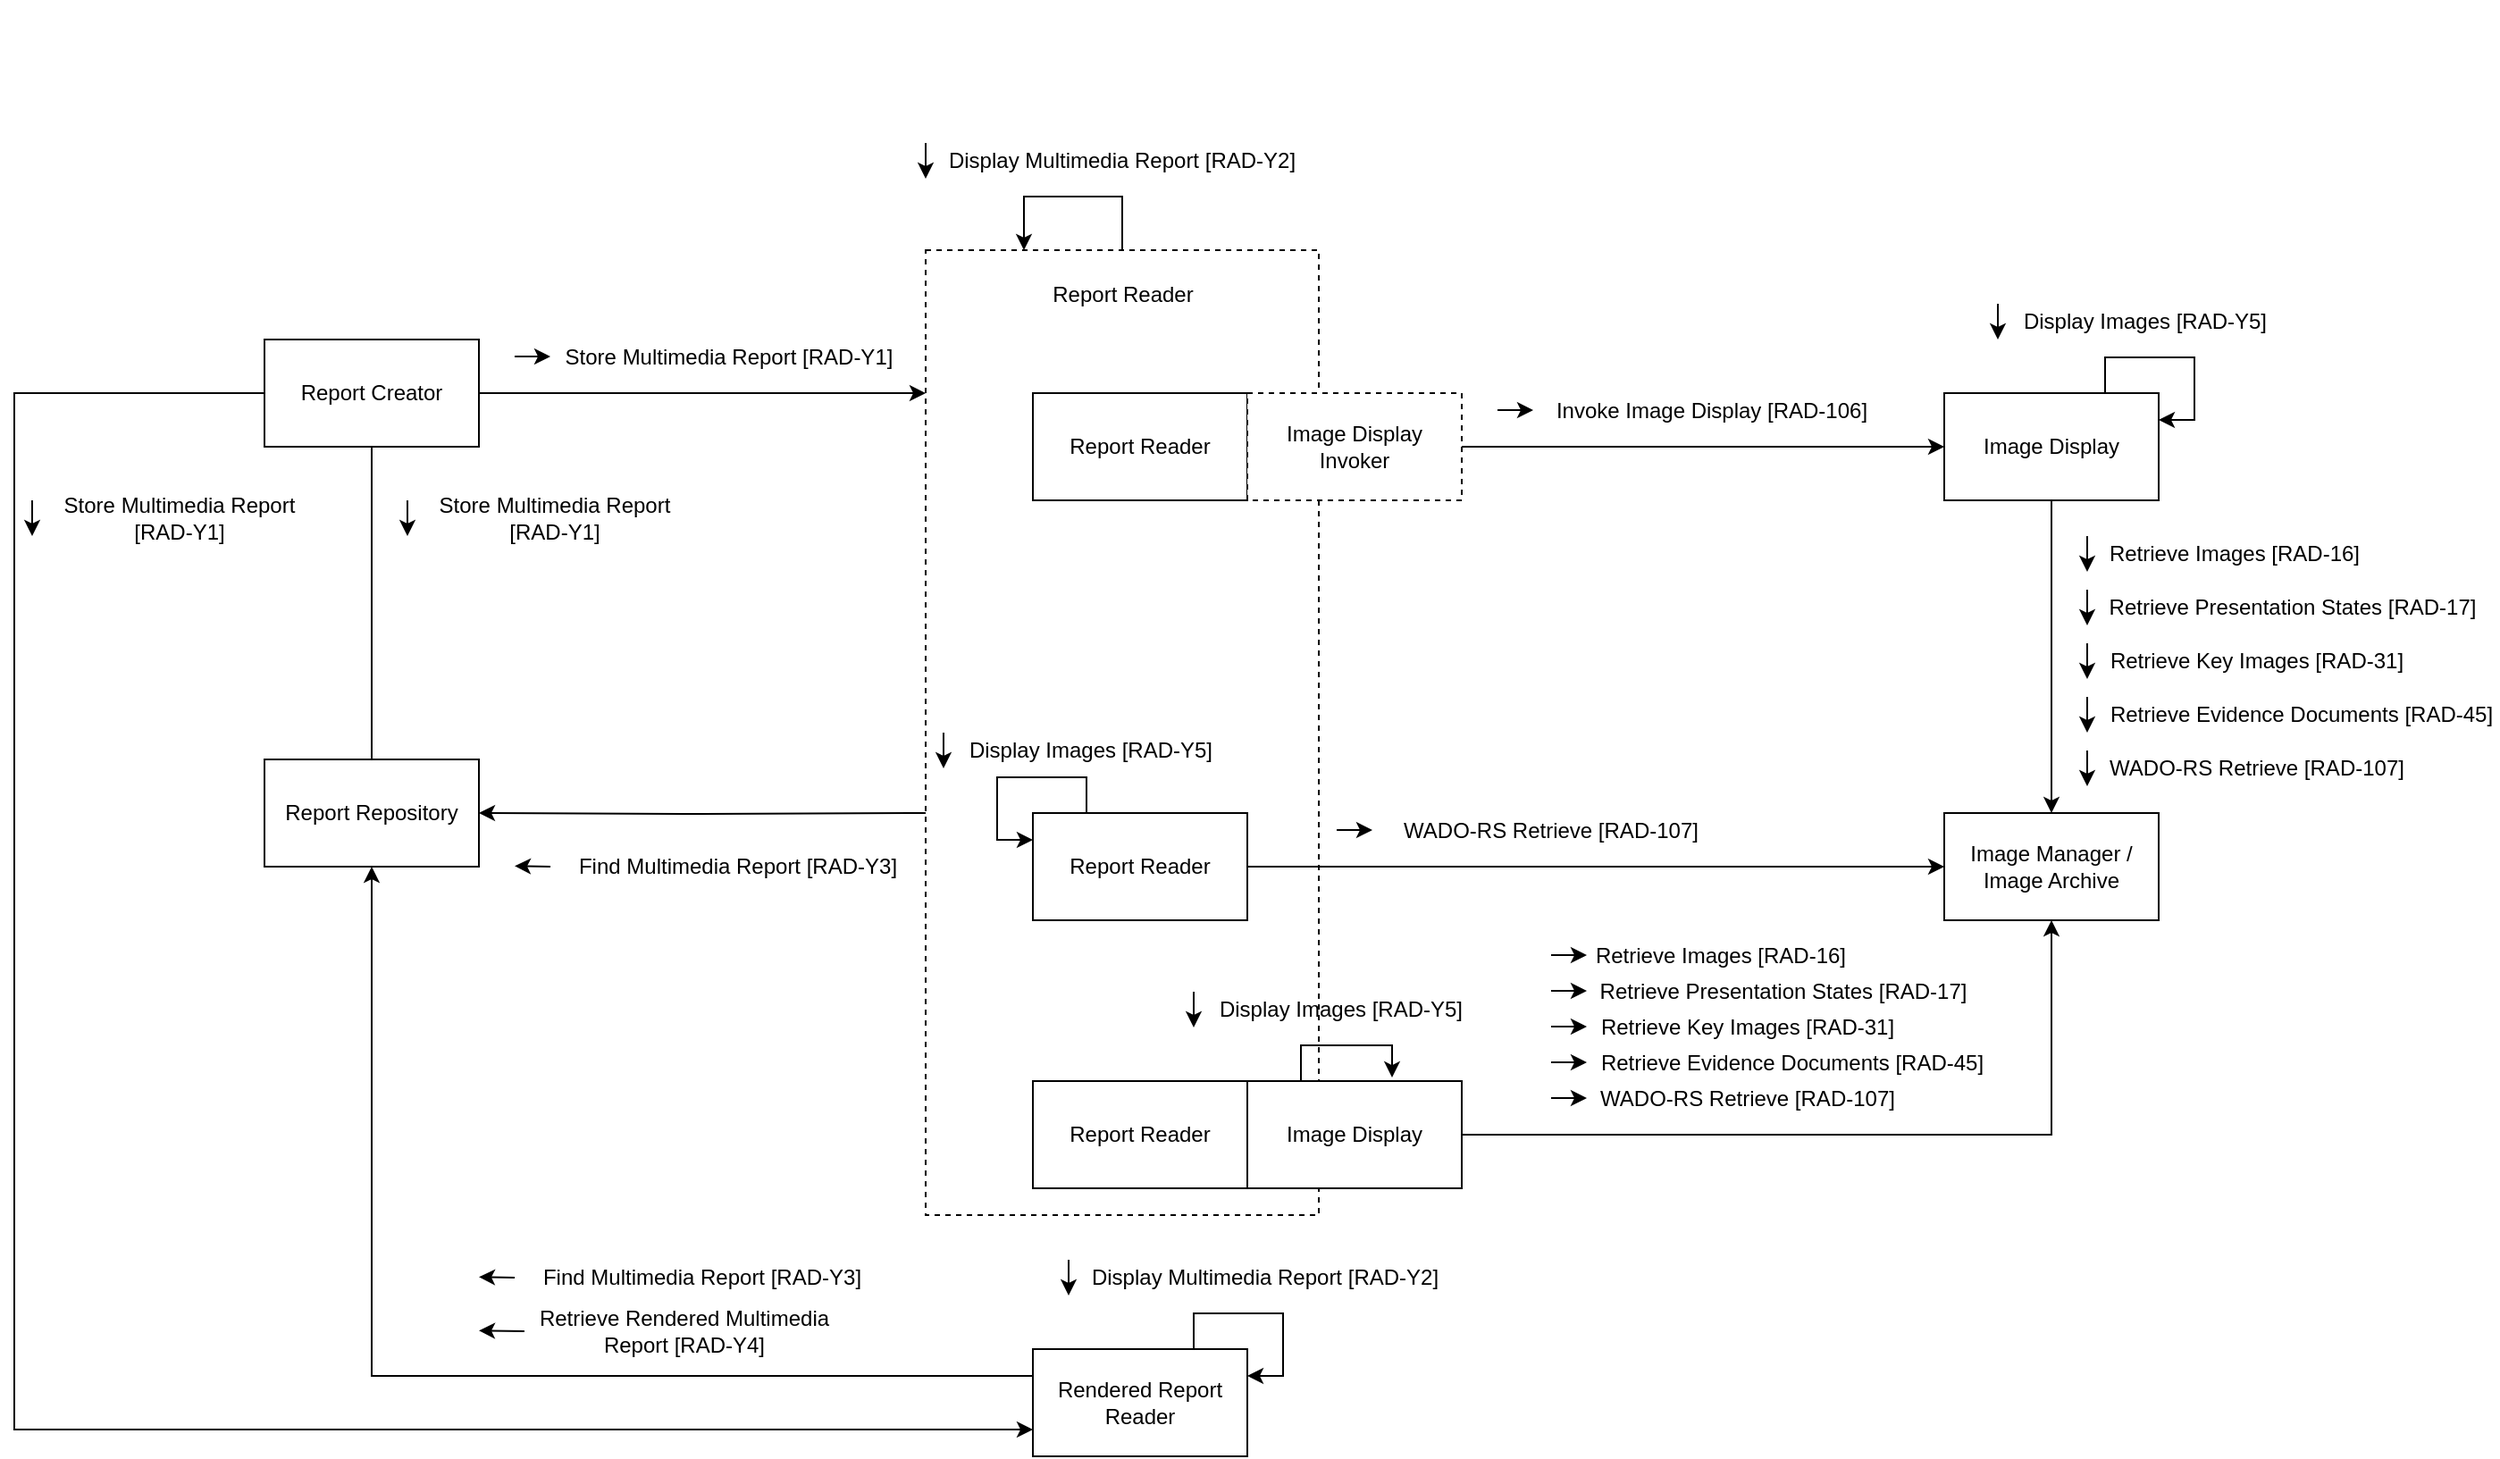 <mxfile version="16.5.1" type="device"><diagram id="ha8l6EJabhbCczOTI_yp" name="SingleReportReader"><mxGraphModel dx="1629" dy="1025" grid="1" gridSize="10" guides="1" tooltips="1" connect="1" arrows="1" fold="1" page="1" pageScale="1" pageWidth="850" pageHeight="1100" math="0" shadow="0"><root><mxCell id="0"/><mxCell id="1" parent="0"/><mxCell id="gI6C1-LNYqZRYp0VZIib-60" style="edgeStyle=orthogonalEdgeStyle;rounded=0;orthogonalLoop=1;jettySize=auto;html=1;entryX=1;entryY=0.5;entryDx=0;entryDy=0;" parent="1" target="cAq2ssSAJv_AFR9RzJ-P-7" edge="1"><mxGeometry relative="1" as="geometry"><mxPoint x="540" y="545" as="sourcePoint"/></mxGeometry></mxCell><mxCell id="gI6C1-LNYqZRYp0VZIib-57" value="" style="rounded=0;whiteSpace=wrap;html=1;dashed=1;" parent="1" vertex="1"><mxGeometry x="540" y="230" width="220" height="540" as="geometry"/></mxCell><mxCell id="cAq2ssSAJv_AFR9RzJ-P-6" value="Report Reader" style="rounded=0;whiteSpace=wrap;html=1;" parent="1" vertex="1"><mxGeometry x="600" y="310" width="120" height="60" as="geometry"/></mxCell><mxCell id="cAq2ssSAJv_AFR9RzJ-P-46" value="" style="group" parent="1" vertex="1" connectable="0"><mxGeometry x="540" y="170" width="200" height="20" as="geometry"/></mxCell><mxCell id="cAq2ssSAJv_AFR9RzJ-P-47" value="Display Multimedia Report [RAD-Y2]" style="text;html=1;strokeColor=none;fillColor=none;align=center;verticalAlign=middle;whiteSpace=wrap;rounded=0;" parent="cAq2ssSAJv_AFR9RzJ-P-46" vertex="1"><mxGeometry x="10" width="200" height="20" as="geometry"/></mxCell><mxCell id="cAq2ssSAJv_AFR9RzJ-P-48" value="" style="endArrow=classic;html=1;" parent="cAq2ssSAJv_AFR9RzJ-P-46" edge="1"><mxGeometry width="50" height="50" relative="1" as="geometry"><mxPoint as="sourcePoint"/><mxPoint y="20" as="targetPoint"/></mxGeometry></mxCell><mxCell id="cAq2ssSAJv_AFR9RzJ-P-64" value="Image Manager / Image Archive" style="rounded=0;whiteSpace=wrap;html=1;" parent="1" vertex="1"><mxGeometry x="1110" y="545" width="120" height="60" as="geometry"/></mxCell><mxCell id="gI6C1-LNYqZRYp0VZIib-67" style="edgeStyle=orthogonalEdgeStyle;rounded=0;orthogonalLoop=1;jettySize=auto;html=1;entryX=0.5;entryY=0;entryDx=0;entryDy=0;" parent="1" source="cAq2ssSAJv_AFR9RzJ-P-73" target="cAq2ssSAJv_AFR9RzJ-P-64" edge="1"><mxGeometry relative="1" as="geometry"/></mxCell><mxCell id="cAq2ssSAJv_AFR9RzJ-P-73" value="Image Display" style="rounded=0;whiteSpace=wrap;html=1;" parent="1" vertex="1"><mxGeometry x="1110" y="310" width="120" height="60" as="geometry"/></mxCell><mxCell id="gI6C1-LNYqZRYp0VZIib-4" style="edgeStyle=orthogonalEdgeStyle;rounded=0;orthogonalLoop=1;jettySize=auto;html=1;exitX=1;exitY=0.5;exitDx=0;exitDy=0;entryX=0;entryY=0.5;entryDx=0;entryDy=0;" parent="1" source="gI6C1-LNYqZRYp0VZIib-1" target="cAq2ssSAJv_AFR9RzJ-P-73" edge="1"><mxGeometry relative="1" as="geometry"/></mxCell><mxCell id="gI6C1-LNYqZRYp0VZIib-1" value="Image Display Invoker" style="rounded=0;whiteSpace=wrap;html=1;dashed=1;" parent="1" vertex="1"><mxGeometry x="720" y="310" width="120" height="60" as="geometry"/></mxCell><mxCell id="gI6C1-LNYqZRYp0VZIib-3" value="" style="group" parent="1" vertex="1" connectable="0"><mxGeometry x="860" y="310" width="220" height="20" as="geometry"/></mxCell><mxCell id="cAq2ssSAJv_AFR9RzJ-P-77" value="Invoke Image Display [RAD-106]" style="text;html=1;strokeColor=none;fillColor=none;align=center;verticalAlign=middle;whiteSpace=wrap;rounded=0;" parent="gI6C1-LNYqZRYp0VZIib-3" vertex="1"><mxGeometry x="20" width="200" height="20" as="geometry"/></mxCell><mxCell id="gI6C1-LNYqZRYp0VZIib-2" value="" style="endArrow=classic;html=1;" parent="gI6C1-LNYqZRYp0VZIib-3" edge="1"><mxGeometry width="50" height="50" relative="1" as="geometry"><mxPoint y="9.5" as="sourcePoint"/><mxPoint x="20" y="9.5" as="targetPoint"/></mxGeometry></mxCell><mxCell id="gI6C1-LNYqZRYp0VZIib-14" style="edgeStyle=orthogonalEdgeStyle;rounded=0;orthogonalLoop=1;jettySize=auto;html=1;exitX=1;exitY=0.5;exitDx=0;exitDy=0;entryX=0;entryY=0.5;entryDx=0;entryDy=0;" parent="1" source="gI6C1-LNYqZRYp0VZIib-5" target="cAq2ssSAJv_AFR9RzJ-P-64" edge="1"><mxGeometry relative="1" as="geometry"/></mxCell><mxCell id="gI6C1-LNYqZRYp0VZIib-5" value="Report Reader" style="rounded=0;whiteSpace=wrap;html=1;" parent="1" vertex="1"><mxGeometry x="600" y="545" width="120" height="60" as="geometry"/></mxCell><mxCell id="gI6C1-LNYqZRYp0VZIib-15" value="" style="group" parent="1" vertex="1" connectable="0"><mxGeometry x="770" y="545" width="220" height="20" as="geometry"/></mxCell><mxCell id="gI6C1-LNYqZRYp0VZIib-16" value="WADO-RS Retrieve [RAD-107]" style="text;html=1;strokeColor=none;fillColor=none;align=center;verticalAlign=middle;whiteSpace=wrap;rounded=0;" parent="gI6C1-LNYqZRYp0VZIib-15" vertex="1"><mxGeometry x="20" width="200" height="20" as="geometry"/></mxCell><mxCell id="gI6C1-LNYqZRYp0VZIib-17" value="" style="endArrow=classic;html=1;" parent="gI6C1-LNYqZRYp0VZIib-15" edge="1"><mxGeometry width="50" height="50" relative="1" as="geometry"><mxPoint y="9.5" as="sourcePoint"/><mxPoint x="20" y="9.5" as="targetPoint"/></mxGeometry></mxCell><mxCell id="gI6C1-LNYqZRYp0VZIib-18" value="Report Reader" style="rounded=0;whiteSpace=wrap;html=1;" parent="1" vertex="1"><mxGeometry x="600" y="695" width="120" height="60" as="geometry"/></mxCell><mxCell id="gI6C1-LNYqZRYp0VZIib-24" style="edgeStyle=orthogonalEdgeStyle;rounded=0;orthogonalLoop=1;jettySize=auto;html=1;exitX=1;exitY=0.5;exitDx=0;exitDy=0;entryX=0.5;entryY=1;entryDx=0;entryDy=0;" parent="1" source="gI6C1-LNYqZRYp0VZIib-25" target="cAq2ssSAJv_AFR9RzJ-P-64" edge="1"><mxGeometry relative="1" as="geometry"><mxPoint x="1110" y="725" as="targetPoint"/></mxGeometry></mxCell><mxCell id="gI6C1-LNYqZRYp0VZIib-25" value="Image Display" style="rounded=0;whiteSpace=wrap;html=1;" parent="1" vertex="1"><mxGeometry x="720" y="695" width="120" height="60" as="geometry"/></mxCell><mxCell id="gI6C1-LNYqZRYp0VZIib-29" value="" style="group" parent="1" vertex="1" connectable="0"><mxGeometry x="890" y="655" width="250" height="40" as="geometry"/></mxCell><mxCell id="gI6C1-LNYqZRYp0VZIib-30" value="Retrieve Key Images [RAD-31]" style="text;html=1;strokeColor=none;fillColor=none;align=center;verticalAlign=middle;whiteSpace=wrap;rounded=0;" parent="gI6C1-LNYqZRYp0VZIib-29" vertex="1"><mxGeometry x="10" width="200" height="20" as="geometry"/></mxCell><mxCell id="gI6C1-LNYqZRYp0VZIib-31" value="" style="endArrow=classic;html=1;" parent="gI6C1-LNYqZRYp0VZIib-29" edge="1"><mxGeometry width="50" height="50" relative="1" as="geometry"><mxPoint y="9.5" as="sourcePoint"/><mxPoint x="20" y="9.5" as="targetPoint"/></mxGeometry></mxCell><mxCell id="gI6C1-LNYqZRYp0VZIib-32" value="" style="group" parent="gI6C1-LNYqZRYp0VZIib-29" vertex="1" connectable="0"><mxGeometry y="20" width="250" height="20" as="geometry"/></mxCell><mxCell id="gI6C1-LNYqZRYp0VZIib-33" value="Retrieve Evidence Documents [RAD-45]" style="text;html=1;strokeColor=none;fillColor=none;align=center;verticalAlign=middle;whiteSpace=wrap;rounded=0;" parent="gI6C1-LNYqZRYp0VZIib-32" vertex="1"><mxGeometry x="20" width="230" height="20" as="geometry"/></mxCell><mxCell id="gI6C1-LNYqZRYp0VZIib-34" value="" style="endArrow=classic;html=1;" parent="gI6C1-LNYqZRYp0VZIib-32" edge="1"><mxGeometry width="50" height="50" relative="1" as="geometry"><mxPoint y="9.5" as="sourcePoint"/><mxPoint x="20" y="9.5" as="targetPoint"/></mxGeometry></mxCell><mxCell id="gI6C1-LNYqZRYp0VZIib-35" value="" style="group" parent="1" vertex="1" connectable="0"><mxGeometry x="890" y="695" width="250" height="20" as="geometry"/></mxCell><mxCell id="gI6C1-LNYqZRYp0VZIib-36" value="WADO-RS Retrieve [RAD-107]" style="text;html=1;strokeColor=none;fillColor=none;align=center;verticalAlign=middle;whiteSpace=wrap;rounded=0;" parent="gI6C1-LNYqZRYp0VZIib-35" vertex="1"><mxGeometry x="10" width="200" height="20" as="geometry"/></mxCell><mxCell id="gI6C1-LNYqZRYp0VZIib-37" value="" style="endArrow=classic;html=1;" parent="gI6C1-LNYqZRYp0VZIib-35" edge="1"><mxGeometry width="50" height="50" relative="1" as="geometry"><mxPoint y="9.5" as="sourcePoint"/><mxPoint x="20" y="9.5" as="targetPoint"/></mxGeometry></mxCell><mxCell id="gI6C1-LNYqZRYp0VZIib-50" value="" style="group" parent="1" vertex="1" connectable="0"><mxGeometry x="310" y="565" width="210" height="20" as="geometry"/></mxCell><mxCell id="gI6C1-LNYqZRYp0VZIib-48" value="" style="endArrow=classic;html=1;" parent="gI6C1-LNYqZRYp0VZIib-50" edge="1"><mxGeometry width="50" height="50" relative="1" as="geometry"><mxPoint x="20" y="10" as="sourcePoint"/><mxPoint y="9.66" as="targetPoint"/></mxGeometry></mxCell><mxCell id="gI6C1-LNYqZRYp0VZIib-52" value="" style="group" parent="1" vertex="1" connectable="0"><mxGeometry x="200" y="90" width="340" height="460" as="geometry"/></mxCell><mxCell id="gI6C1-LNYqZRYp0VZIib-49" value="Find Multimedia Report [RAD-Y3]" style="text;html=1;strokeColor=none;fillColor=none;align=center;verticalAlign=middle;whiteSpace=wrap;rounded=0;" parent="gI6C1-LNYqZRYp0VZIib-52" vertex="1"><mxGeometry x="140" y="475" width="190" height="20" as="geometry"/></mxCell><mxCell id="cAq2ssSAJv_AFR9RzJ-P-7" value="Report Repository" style="rounded=0;whiteSpace=wrap;html=1;" parent="gI6C1-LNYqZRYp0VZIib-52" vertex="1"><mxGeometry x="-30" y="425" width="120" height="60" as="geometry"/></mxCell><mxCell id="cAq2ssSAJv_AFR9RzJ-P-4" value="Report Creator" style="rounded=0;whiteSpace=wrap;html=1;" parent="gI6C1-LNYqZRYp0VZIib-52" vertex="1"><mxGeometry x="-30" y="190" width="120" height="60" as="geometry"/></mxCell><mxCell id="cAq2ssSAJv_AFR9RzJ-P-43" style="edgeStyle=orthogonalEdgeStyle;rounded=0;orthogonalLoop=1;jettySize=auto;html=1;entryX=0.5;entryY=0;entryDx=0;entryDy=0;endArrow=none;endFill=0;" parent="gI6C1-LNYqZRYp0VZIib-52" source="cAq2ssSAJv_AFR9RzJ-P-4" target="cAq2ssSAJv_AFR9RzJ-P-7" edge="1"><mxGeometry relative="1" as="geometry"/></mxCell><mxCell id="7n9qlJq3Zm-A0iWPdPEW-2" value="" style="group" parent="gI6C1-LNYqZRYp0VZIib-52" vertex="1" connectable="0"><mxGeometry x="110" y="190" width="220" height="20" as="geometry"/></mxCell><mxCell id="7n9qlJq3Zm-A0iWPdPEW-3" value="Store Multimedia Report [RAD-Y1]" style="text;html=1;strokeColor=none;fillColor=none;align=center;verticalAlign=middle;whiteSpace=wrap;rounded=0;" parent="7n9qlJq3Zm-A0iWPdPEW-2" vertex="1"><mxGeometry x="20" width="200" height="20" as="geometry"/></mxCell><mxCell id="7n9qlJq3Zm-A0iWPdPEW-4" value="" style="endArrow=classic;html=1;" parent="7n9qlJq3Zm-A0iWPdPEW-2" edge="1"><mxGeometry width="50" height="50" relative="1" as="geometry"><mxPoint y="9.5" as="sourcePoint"/><mxPoint x="20" y="9.5" as="targetPoint"/></mxGeometry></mxCell><mxCell id="gI6C1-LNYqZRYp0VZIib-38" value="" style="group" parent="gI6C1-LNYqZRYp0VZIib-52" vertex="1" connectable="0"><mxGeometry x="50" y="280" width="200" height="20" as="geometry"/></mxCell><mxCell id="gI6C1-LNYqZRYp0VZIib-39" value="Store Multimedia Report [RAD-Y1]" style="text;html=1;strokeColor=none;fillColor=none;align=center;verticalAlign=middle;whiteSpace=wrap;rounded=0;" parent="gI6C1-LNYqZRYp0VZIib-38" vertex="1"><mxGeometry x="5" width="155" height="20" as="geometry"/></mxCell><mxCell id="gI6C1-LNYqZRYp0VZIib-40" value="" style="endArrow=classic;html=1;" parent="gI6C1-LNYqZRYp0VZIib-38" edge="1"><mxGeometry width="50" height="50" relative="1" as="geometry"><mxPoint as="sourcePoint"/><mxPoint y="20" as="targetPoint"/></mxGeometry></mxCell><mxCell id="gI6C1-LNYqZRYp0VZIib-59" value="Report Reader" style="text;html=1;strokeColor=none;fillColor=none;align=center;verticalAlign=middle;whiteSpace=wrap;rounded=0;dashed=1;" parent="1" vertex="1"><mxGeometry x="592.5" y="240" width="115" height="30" as="geometry"/></mxCell><mxCell id="gI6C1-LNYqZRYp0VZIib-69" value="" style="group" parent="1" vertex="1" connectable="0"><mxGeometry x="890" y="615" width="250" height="20" as="geometry"/></mxCell><mxCell id="gI6C1-LNYqZRYp0VZIib-70" value="Retrieve Images [RAD-16]" style="text;html=1;strokeColor=none;fillColor=none;align=center;verticalAlign=middle;whiteSpace=wrap;rounded=0;" parent="gI6C1-LNYqZRYp0VZIib-69" vertex="1"><mxGeometry x="10" width="170" height="20" as="geometry"/></mxCell><mxCell id="gI6C1-LNYqZRYp0VZIib-71" value="" style="endArrow=classic;html=1;" parent="gI6C1-LNYqZRYp0VZIib-69" edge="1"><mxGeometry width="50" height="50" relative="1" as="geometry"><mxPoint y="9.5" as="sourcePoint"/><mxPoint x="20" y="9.5" as="targetPoint"/></mxGeometry></mxCell><mxCell id="DvoIIngaYniqfJwEpeaO-2" style="edgeStyle=orthogonalEdgeStyle;rounded=0;orthogonalLoop=1;jettySize=auto;html=1;exitX=0.5;exitY=0;exitDx=0;exitDy=0;entryX=0.25;entryY=0;entryDx=0;entryDy=0;" parent="1" source="gI6C1-LNYqZRYp0VZIib-57" target="gI6C1-LNYqZRYp0VZIib-57" edge="1"><mxGeometry relative="1" as="geometry"><mxPoint x="690" y="205" as="sourcePoint"/><mxPoint x="780" y="230" as="targetPoint"/><Array as="points"><mxPoint x="650" y="200"/><mxPoint x="595" y="200"/></Array></mxGeometry></mxCell><mxCell id="DvoIIngaYniqfJwEpeaO-3" value="" style="group" parent="1" vertex="1" connectable="0"><mxGeometry x="550" y="500" width="200" height="20" as="geometry"/></mxCell><mxCell id="DvoIIngaYniqfJwEpeaO-4" value="Display Images [RAD-Y5]" style="text;html=1;strokeColor=none;fillColor=none;align=center;verticalAlign=middle;whiteSpace=wrap;rounded=0;" parent="DvoIIngaYniqfJwEpeaO-3" vertex="1"><mxGeometry x="10" width="145" height="20" as="geometry"/></mxCell><mxCell id="DvoIIngaYniqfJwEpeaO-5" value="" style="endArrow=classic;html=1;" parent="DvoIIngaYniqfJwEpeaO-3" edge="1"><mxGeometry width="50" height="50" relative="1" as="geometry"><mxPoint as="sourcePoint"/><mxPoint y="20" as="targetPoint"/></mxGeometry></mxCell><mxCell id="7n9qlJq3Zm-A0iWPdPEW-1" style="edgeStyle=orthogonalEdgeStyle;rounded=0;orthogonalLoop=1;jettySize=auto;html=1;" parent="1" source="cAq2ssSAJv_AFR9RzJ-P-4" edge="1"><mxGeometry relative="1" as="geometry"><mxPoint x="540" y="310" as="targetPoint"/></mxGeometry></mxCell><mxCell id="7n9qlJq3Zm-A0iWPdPEW-13" style="edgeStyle=orthogonalEdgeStyle;rounded=0;orthogonalLoop=1;jettySize=auto;html=1;entryX=0.5;entryY=1;entryDx=0;entryDy=0;exitX=0;exitY=0.25;exitDx=0;exitDy=0;" parent="1" source="7n9qlJq3Zm-A0iWPdPEW-5" target="cAq2ssSAJv_AFR9RzJ-P-7" edge="1"><mxGeometry relative="1" as="geometry"/></mxCell><mxCell id="7n9qlJq3Zm-A0iWPdPEW-5" value="Rendered Report Reader" style="rounded=0;whiteSpace=wrap;html=1;" parent="1" vertex="1"><mxGeometry x="600" y="845" width="120" height="60" as="geometry"/></mxCell><mxCell id="7n9qlJq3Zm-A0iWPdPEW-6" style="edgeStyle=orthogonalEdgeStyle;rounded=0;orthogonalLoop=1;jettySize=auto;html=1;entryX=0;entryY=0.75;entryDx=0;entryDy=0;" parent="1" source="cAq2ssSAJv_AFR9RzJ-P-4" target="7n9qlJq3Zm-A0iWPdPEW-5" edge="1"><mxGeometry relative="1" as="geometry"><Array as="points"><mxPoint x="30" y="310"/><mxPoint x="30" y="890"/></Array></mxGeometry></mxCell><mxCell id="7n9qlJq3Zm-A0iWPdPEW-7" value="" style="group" parent="1" vertex="1" connectable="0"><mxGeometry x="40" y="370" width="200" height="20" as="geometry"/></mxCell><mxCell id="7n9qlJq3Zm-A0iWPdPEW-8" value="Store Multimedia Report [RAD-Y1]" style="text;html=1;strokeColor=none;fillColor=none;align=center;verticalAlign=middle;whiteSpace=wrap;rounded=0;" parent="7n9qlJq3Zm-A0iWPdPEW-7" vertex="1"><mxGeometry x="5" width="155" height="20" as="geometry"/></mxCell><mxCell id="7n9qlJq3Zm-A0iWPdPEW-9" value="" style="endArrow=classic;html=1;" parent="7n9qlJq3Zm-A0iWPdPEW-7" edge="1"><mxGeometry width="50" height="50" relative="1" as="geometry"><mxPoint as="sourcePoint"/><mxPoint y="20" as="targetPoint"/></mxGeometry></mxCell><mxCell id="7n9qlJq3Zm-A0iWPdPEW-14" value="" style="group" parent="1" vertex="1" connectable="0"><mxGeometry x="290" y="795" width="210" height="20" as="geometry"/></mxCell><mxCell id="7n9qlJq3Zm-A0iWPdPEW-15" value="" style="endArrow=classic;html=1;" parent="7n9qlJq3Zm-A0iWPdPEW-14" edge="1"><mxGeometry width="50" height="50" relative="1" as="geometry"><mxPoint x="20" y="10" as="sourcePoint"/><mxPoint y="9.66" as="targetPoint"/></mxGeometry></mxCell><mxCell id="7n9qlJq3Zm-A0iWPdPEW-16" value="" style="group" parent="1" vertex="1" connectable="0"><mxGeometry x="290" y="825" width="280" height="20" as="geometry"/></mxCell><mxCell id="7n9qlJq3Zm-A0iWPdPEW-17" value="" style="endArrow=classic;html=1;" parent="7n9qlJq3Zm-A0iWPdPEW-16" edge="1"><mxGeometry width="50" height="50" relative="1" as="geometry"><mxPoint x="25.455" y="10" as="sourcePoint"/><mxPoint y="9.66" as="targetPoint"/></mxGeometry></mxCell><mxCell id="7n9qlJq3Zm-A0iWPdPEW-18" value="Retrieve Rendered Multimedia&lt;br&gt;Report [RAD-Y4]" style="text;html=1;strokeColor=none;fillColor=none;align=center;verticalAlign=middle;whiteSpace=wrap;rounded=0;" parent="7n9qlJq3Zm-A0iWPdPEW-16" vertex="1"><mxGeometry width="230" height="20" as="geometry"/></mxCell><mxCell id="7n9qlJq3Zm-A0iWPdPEW-19" value="Find Multimedia Report [RAD-Y3]" style="text;html=1;strokeColor=none;fillColor=none;align=center;verticalAlign=middle;whiteSpace=wrap;rounded=0;" parent="1" vertex="1"><mxGeometry x="320" y="795" width="190" height="20" as="geometry"/></mxCell><mxCell id="T2xPyvxwS5Dp4l_oWETF-1" style="edgeStyle=orthogonalEdgeStyle;rounded=0;orthogonalLoop=1;jettySize=auto;html=1;exitX=0.25;exitY=0;exitDx=0;exitDy=0;entryX=0;entryY=0.25;entryDx=0;entryDy=0;" parent="1" source="gI6C1-LNYqZRYp0VZIib-5" target="gI6C1-LNYqZRYp0VZIib-5" edge="1"><mxGeometry relative="1" as="geometry"><Array as="points"><mxPoint x="630" y="525"/><mxPoint x="580" y="525"/><mxPoint x="580" y="560"/></Array></mxGeometry></mxCell><mxCell id="T2xPyvxwS5Dp4l_oWETF-5" style="edgeStyle=orthogonalEdgeStyle;rounded=0;orthogonalLoop=1;jettySize=auto;html=1;exitX=0.75;exitY=0;exitDx=0;exitDy=0;entryX=1;entryY=0.25;entryDx=0;entryDy=0;" parent="1" source="cAq2ssSAJv_AFR9RzJ-P-73" target="cAq2ssSAJv_AFR9RzJ-P-73" edge="1"><mxGeometry relative="1" as="geometry"><Array as="points"><mxPoint x="1200" y="290"/><mxPoint x="1250" y="290"/><mxPoint x="1250" y="325"/></Array></mxGeometry></mxCell><mxCell id="T2xPyvxwS5Dp4l_oWETF-6" value="" style="group" parent="1" vertex="1" connectable="0"><mxGeometry x="1140" y="260" width="200" height="20" as="geometry"/></mxCell><mxCell id="T2xPyvxwS5Dp4l_oWETF-7" value="Display Images [RAD-Y5]" style="text;html=1;strokeColor=none;fillColor=none;align=center;verticalAlign=middle;whiteSpace=wrap;rounded=0;" parent="T2xPyvxwS5Dp4l_oWETF-6" vertex="1"><mxGeometry x="10" width="145" height="20" as="geometry"/></mxCell><mxCell id="T2xPyvxwS5Dp4l_oWETF-8" value="" style="endArrow=classic;html=1;" parent="T2xPyvxwS5Dp4l_oWETF-6" edge="1"><mxGeometry width="50" height="50" relative="1" as="geometry"><mxPoint as="sourcePoint"/><mxPoint y="20" as="targetPoint"/></mxGeometry></mxCell><mxCell id="T2xPyvxwS5Dp4l_oWETF-9" style="edgeStyle=orthogonalEdgeStyle;rounded=0;orthogonalLoop=1;jettySize=auto;html=1;exitX=0.25;exitY=0;exitDx=0;exitDy=0;entryX=0.675;entryY=-0.033;entryDx=0;entryDy=0;entryPerimeter=0;" parent="1" source="gI6C1-LNYqZRYp0VZIib-25" target="gI6C1-LNYqZRYp0VZIib-25" edge="1"><mxGeometry relative="1" as="geometry"><Array as="points"><mxPoint x="750" y="675"/><mxPoint x="801" y="675"/></Array></mxGeometry></mxCell><mxCell id="T2xPyvxwS5Dp4l_oWETF-10" value="" style="group" parent="1" vertex="1" connectable="0"><mxGeometry x="690" y="645" width="200" height="20" as="geometry"/></mxCell><mxCell id="T2xPyvxwS5Dp4l_oWETF-11" value="Display Images [RAD-Y5]" style="text;html=1;strokeColor=none;fillColor=none;align=center;verticalAlign=middle;whiteSpace=wrap;rounded=0;" parent="T2xPyvxwS5Dp4l_oWETF-10" vertex="1"><mxGeometry x="10" width="145" height="20" as="geometry"/></mxCell><mxCell id="T2xPyvxwS5Dp4l_oWETF-12" value="" style="endArrow=classic;html=1;" parent="T2xPyvxwS5Dp4l_oWETF-10" edge="1"><mxGeometry width="50" height="50" relative="1" as="geometry"><mxPoint as="sourcePoint"/><mxPoint y="20" as="targetPoint"/></mxGeometry></mxCell><mxCell id="T2xPyvxwS5Dp4l_oWETF-13" style="edgeStyle=orthogonalEdgeStyle;rounded=0;orthogonalLoop=1;jettySize=auto;html=1;exitX=0.75;exitY=0;exitDx=0;exitDy=0;entryX=1;entryY=0.25;entryDx=0;entryDy=0;" parent="1" source="7n9qlJq3Zm-A0iWPdPEW-5" target="7n9qlJq3Zm-A0iWPdPEW-5" edge="1"><mxGeometry relative="1" as="geometry"><Array as="points"><mxPoint x="690" y="825"/><mxPoint x="740" y="825"/><mxPoint x="740" y="860"/></Array></mxGeometry></mxCell><mxCell id="T2xPyvxwS5Dp4l_oWETF-14" value="" style="group" parent="1" vertex="1" connectable="0"><mxGeometry x="620" y="795" width="200" height="20" as="geometry"/></mxCell><mxCell id="T2xPyvxwS5Dp4l_oWETF-15" value="Display Multimedia Report [RAD-Y2]" style="text;html=1;strokeColor=none;fillColor=none;align=center;verticalAlign=middle;whiteSpace=wrap;rounded=0;" parent="T2xPyvxwS5Dp4l_oWETF-14" vertex="1"><mxGeometry x="10" width="200" height="20" as="geometry"/></mxCell><mxCell id="T2xPyvxwS5Dp4l_oWETF-16" value="" style="endArrow=classic;html=1;" parent="T2xPyvxwS5Dp4l_oWETF-14" edge="1"><mxGeometry width="50" height="50" relative="1" as="geometry"><mxPoint as="sourcePoint"/><mxPoint y="20" as="targetPoint"/></mxGeometry></mxCell><mxCell id="hDg-cb7Is04A789TvBJ9-3" value="" style="group" parent="1" vertex="1" connectable="0"><mxGeometry x="890" y="635" width="250" height="20" as="geometry"/></mxCell><mxCell id="hDg-cb7Is04A789TvBJ9-4" value="Retrieve Presentation States [RAD-17]" style="text;html=1;strokeColor=none;fillColor=none;align=center;verticalAlign=middle;whiteSpace=wrap;rounded=0;" parent="hDg-cb7Is04A789TvBJ9-3" vertex="1"><mxGeometry x="10" width="240" height="20" as="geometry"/></mxCell><mxCell id="hDg-cb7Is04A789TvBJ9-5" value="" style="endArrow=classic;html=1;" parent="hDg-cb7Is04A789TvBJ9-3" edge="1"><mxGeometry width="50" height="50" relative="1" as="geometry"><mxPoint y="9.5" as="sourcePoint"/><mxPoint x="20" y="9.5" as="targetPoint"/></mxGeometry></mxCell><mxCell id="O-9wnP_mZr9vRzEIoKmC-10" value="" style="group" vertex="1" connectable="0" parent="1"><mxGeometry x="1190" y="390" width="200" height="20" as="geometry"/></mxCell><mxCell id="O-9wnP_mZr9vRzEIoKmC-11" value="Retrieve Images [RAD-16]" style="text;html=1;strokeColor=none;fillColor=none;align=center;verticalAlign=middle;whiteSpace=wrap;rounded=0;" vertex="1" parent="O-9wnP_mZr9vRzEIoKmC-10"><mxGeometry x="10" width="145" height="20" as="geometry"/></mxCell><mxCell id="O-9wnP_mZr9vRzEIoKmC-12" value="" style="endArrow=classic;html=1;" edge="1" parent="O-9wnP_mZr9vRzEIoKmC-10"><mxGeometry width="50" height="50" relative="1" as="geometry"><mxPoint as="sourcePoint"/><mxPoint y="20" as="targetPoint"/></mxGeometry></mxCell><mxCell id="O-9wnP_mZr9vRzEIoKmC-13" value="" style="group" vertex="1" connectable="0" parent="1"><mxGeometry x="1190" y="420" width="220" height="20" as="geometry"/></mxCell><mxCell id="O-9wnP_mZr9vRzEIoKmC-14" value="Retrieve Presentation States [RAD-17]" style="text;html=1;strokeColor=none;fillColor=none;align=center;verticalAlign=middle;whiteSpace=wrap;rounded=0;" vertex="1" parent="O-9wnP_mZr9vRzEIoKmC-13"><mxGeometry x="10" width="210" height="20" as="geometry"/></mxCell><mxCell id="O-9wnP_mZr9vRzEIoKmC-15" value="" style="endArrow=classic;html=1;" edge="1" parent="O-9wnP_mZr9vRzEIoKmC-13"><mxGeometry width="50" height="50" relative="1" as="geometry"><mxPoint as="sourcePoint"/><mxPoint y="20" as="targetPoint"/></mxGeometry></mxCell><mxCell id="O-9wnP_mZr9vRzEIoKmC-16" value="" style="group" vertex="1" connectable="0" parent="1"><mxGeometry x="1190" y="450" width="200" height="20" as="geometry"/></mxCell><mxCell id="O-9wnP_mZr9vRzEIoKmC-17" value="Retrieve Key Images [RAD-31]" style="text;html=1;strokeColor=none;fillColor=none;align=center;verticalAlign=middle;whiteSpace=wrap;rounded=0;" vertex="1" parent="O-9wnP_mZr9vRzEIoKmC-16"><mxGeometry x="10" width="170" height="20" as="geometry"/></mxCell><mxCell id="O-9wnP_mZr9vRzEIoKmC-18" value="" style="endArrow=classic;html=1;" edge="1" parent="O-9wnP_mZr9vRzEIoKmC-16"><mxGeometry width="50" height="50" relative="1" as="geometry"><mxPoint as="sourcePoint"/><mxPoint y="20" as="targetPoint"/></mxGeometry></mxCell><mxCell id="O-9wnP_mZr9vRzEIoKmC-19" value="" style="group" vertex="1" connectable="0" parent="1"><mxGeometry x="1190" y="480" width="230" height="20" as="geometry"/></mxCell><mxCell id="O-9wnP_mZr9vRzEIoKmC-20" value="Retrieve Evidence Documents [RAD-45]" style="text;html=1;strokeColor=none;fillColor=none;align=center;verticalAlign=middle;whiteSpace=wrap;rounded=0;" vertex="1" parent="O-9wnP_mZr9vRzEIoKmC-19"><mxGeometry x="10" width="220" height="20" as="geometry"/></mxCell><mxCell id="O-9wnP_mZr9vRzEIoKmC-21" value="" style="endArrow=classic;html=1;" edge="1" parent="O-9wnP_mZr9vRzEIoKmC-19"><mxGeometry width="50" height="50" relative="1" as="geometry"><mxPoint as="sourcePoint"/><mxPoint y="20" as="targetPoint"/></mxGeometry></mxCell><mxCell id="O-9wnP_mZr9vRzEIoKmC-22" value="" style="group" vertex="1" connectable="0" parent="1"><mxGeometry x="1190" y="510" width="200" height="20" as="geometry"/></mxCell><mxCell id="O-9wnP_mZr9vRzEIoKmC-23" value="WADO-RS Retrieve [RAD-107]" style="text;html=1;strokeColor=none;fillColor=none;align=center;verticalAlign=middle;whiteSpace=wrap;rounded=0;" vertex="1" parent="O-9wnP_mZr9vRzEIoKmC-22"><mxGeometry x="10" width="170" height="20" as="geometry"/></mxCell><mxCell id="O-9wnP_mZr9vRzEIoKmC-24" value="" style="endArrow=classic;html=1;" edge="1" parent="O-9wnP_mZr9vRzEIoKmC-22"><mxGeometry width="50" height="50" relative="1" as="geometry"><mxPoint as="sourcePoint"/><mxPoint y="20" as="targetPoint"/></mxGeometry></mxCell></root></mxGraphModel></diagram></mxfile>
